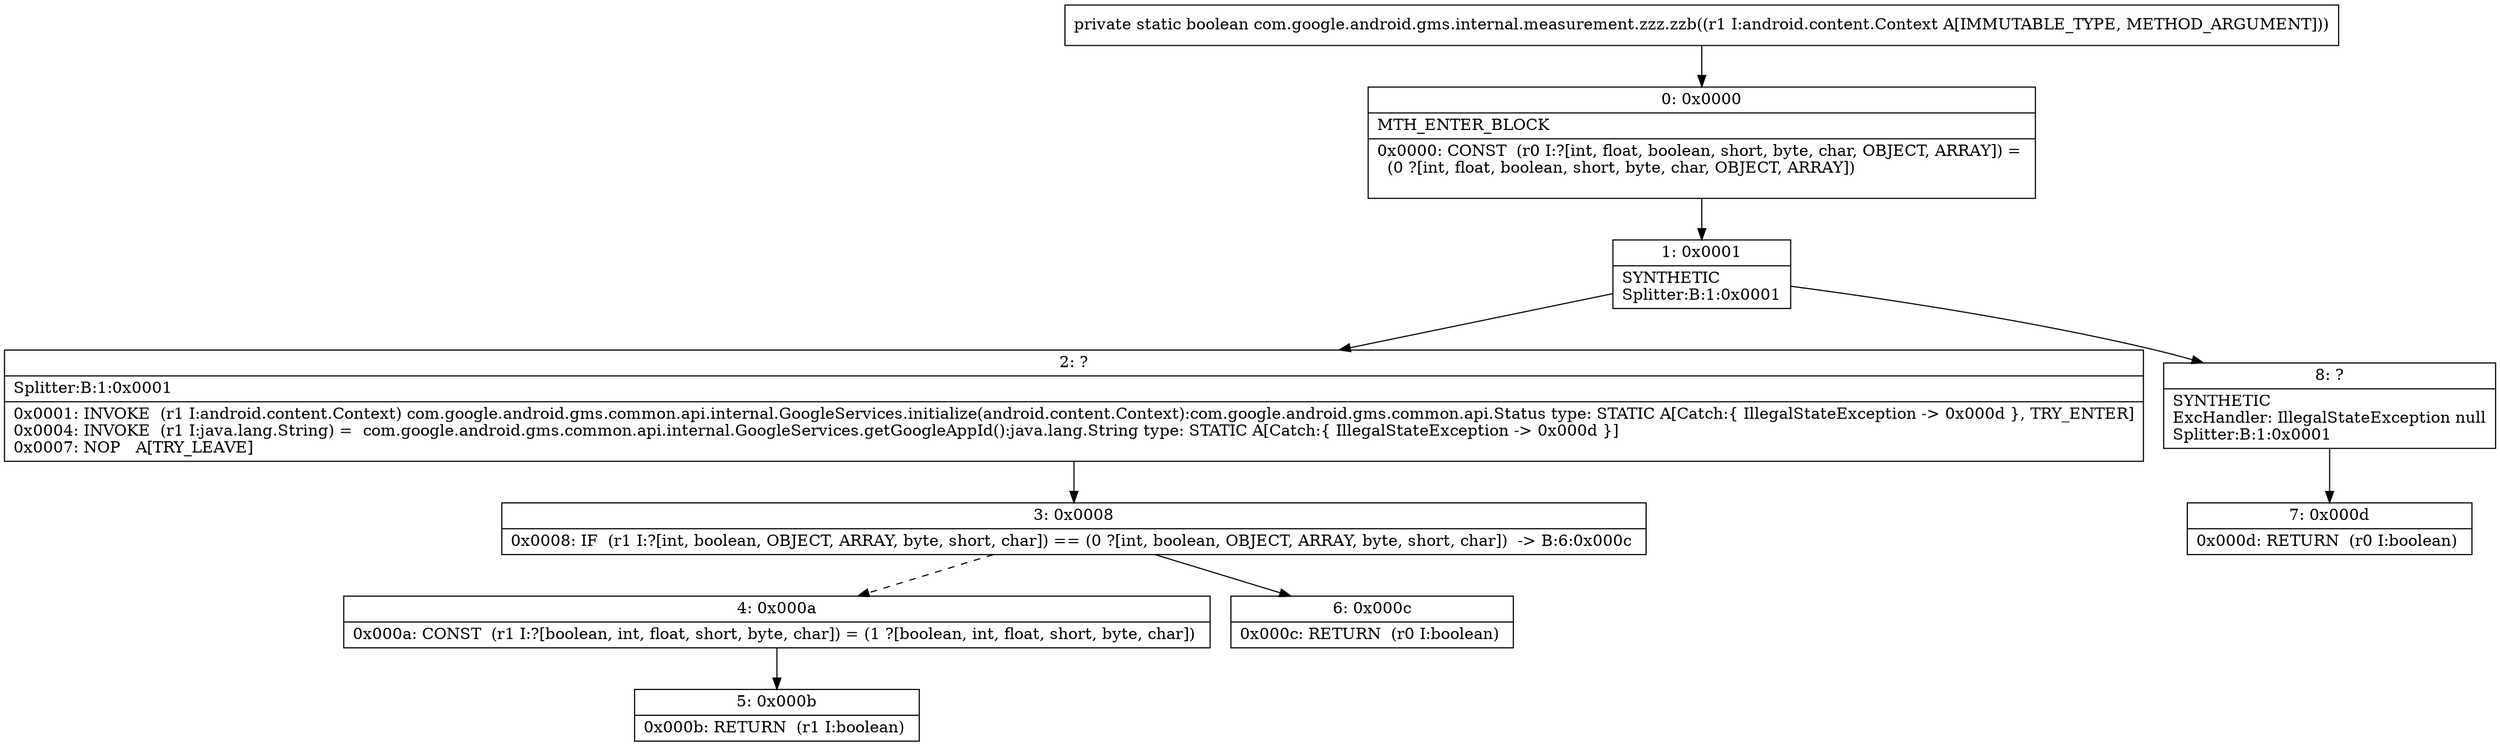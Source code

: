 digraph "CFG forcom.google.android.gms.internal.measurement.zzz.zzb(Landroid\/content\/Context;)Z" {
Node_0 [shape=record,label="{0\:\ 0x0000|MTH_ENTER_BLOCK\l|0x0000: CONST  (r0 I:?[int, float, boolean, short, byte, char, OBJECT, ARRAY]) = \l  (0 ?[int, float, boolean, short, byte, char, OBJECT, ARRAY])\l \l}"];
Node_1 [shape=record,label="{1\:\ 0x0001|SYNTHETIC\lSplitter:B:1:0x0001\l}"];
Node_2 [shape=record,label="{2\:\ ?|Splitter:B:1:0x0001\l|0x0001: INVOKE  (r1 I:android.content.Context) com.google.android.gms.common.api.internal.GoogleServices.initialize(android.content.Context):com.google.android.gms.common.api.Status type: STATIC A[Catch:\{ IllegalStateException \-\> 0x000d \}, TRY_ENTER]\l0x0004: INVOKE  (r1 I:java.lang.String) =  com.google.android.gms.common.api.internal.GoogleServices.getGoogleAppId():java.lang.String type: STATIC A[Catch:\{ IllegalStateException \-\> 0x000d \}]\l0x0007: NOP   A[TRY_LEAVE]\l}"];
Node_3 [shape=record,label="{3\:\ 0x0008|0x0008: IF  (r1 I:?[int, boolean, OBJECT, ARRAY, byte, short, char]) == (0 ?[int, boolean, OBJECT, ARRAY, byte, short, char])  \-\> B:6:0x000c \l}"];
Node_4 [shape=record,label="{4\:\ 0x000a|0x000a: CONST  (r1 I:?[boolean, int, float, short, byte, char]) = (1 ?[boolean, int, float, short, byte, char]) \l}"];
Node_5 [shape=record,label="{5\:\ 0x000b|0x000b: RETURN  (r1 I:boolean) \l}"];
Node_6 [shape=record,label="{6\:\ 0x000c|0x000c: RETURN  (r0 I:boolean) \l}"];
Node_7 [shape=record,label="{7\:\ 0x000d|0x000d: RETURN  (r0 I:boolean) \l}"];
Node_8 [shape=record,label="{8\:\ ?|SYNTHETIC\lExcHandler: IllegalStateException null\lSplitter:B:1:0x0001\l}"];
MethodNode[shape=record,label="{private static boolean com.google.android.gms.internal.measurement.zzz.zzb((r1 I:android.content.Context A[IMMUTABLE_TYPE, METHOD_ARGUMENT])) }"];
MethodNode -> Node_0;
Node_0 -> Node_1;
Node_1 -> Node_2;
Node_1 -> Node_8;
Node_2 -> Node_3;
Node_3 -> Node_4[style=dashed];
Node_3 -> Node_6;
Node_4 -> Node_5;
Node_8 -> Node_7;
}

